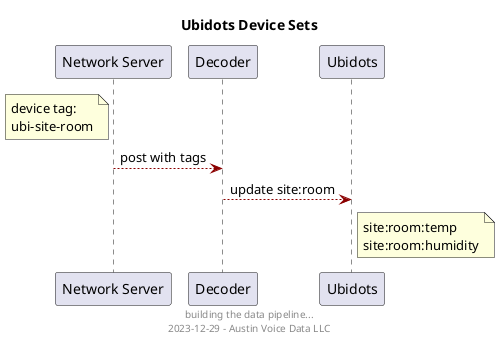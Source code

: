 @startuml Ubidots Device Sets

skinparam backgroundColor PaleSteel
skinparam component {
  BackgroundColor<<error>> Red
  BorderColor Yellow
  ArrowColor DarkRed
}

title Ubidots Device Sets

note left of "Network Server" : device tag:\nubi-site-room
"Network Server" --> Decoder : post with tags
Decoder --> Ubidots : update site:room
note right of Ubidots : site:room:temp\nsite:room:humidity

footer building the data pipeline...\n2023-12-29 - Austin Voice Data LLC

@enduml
